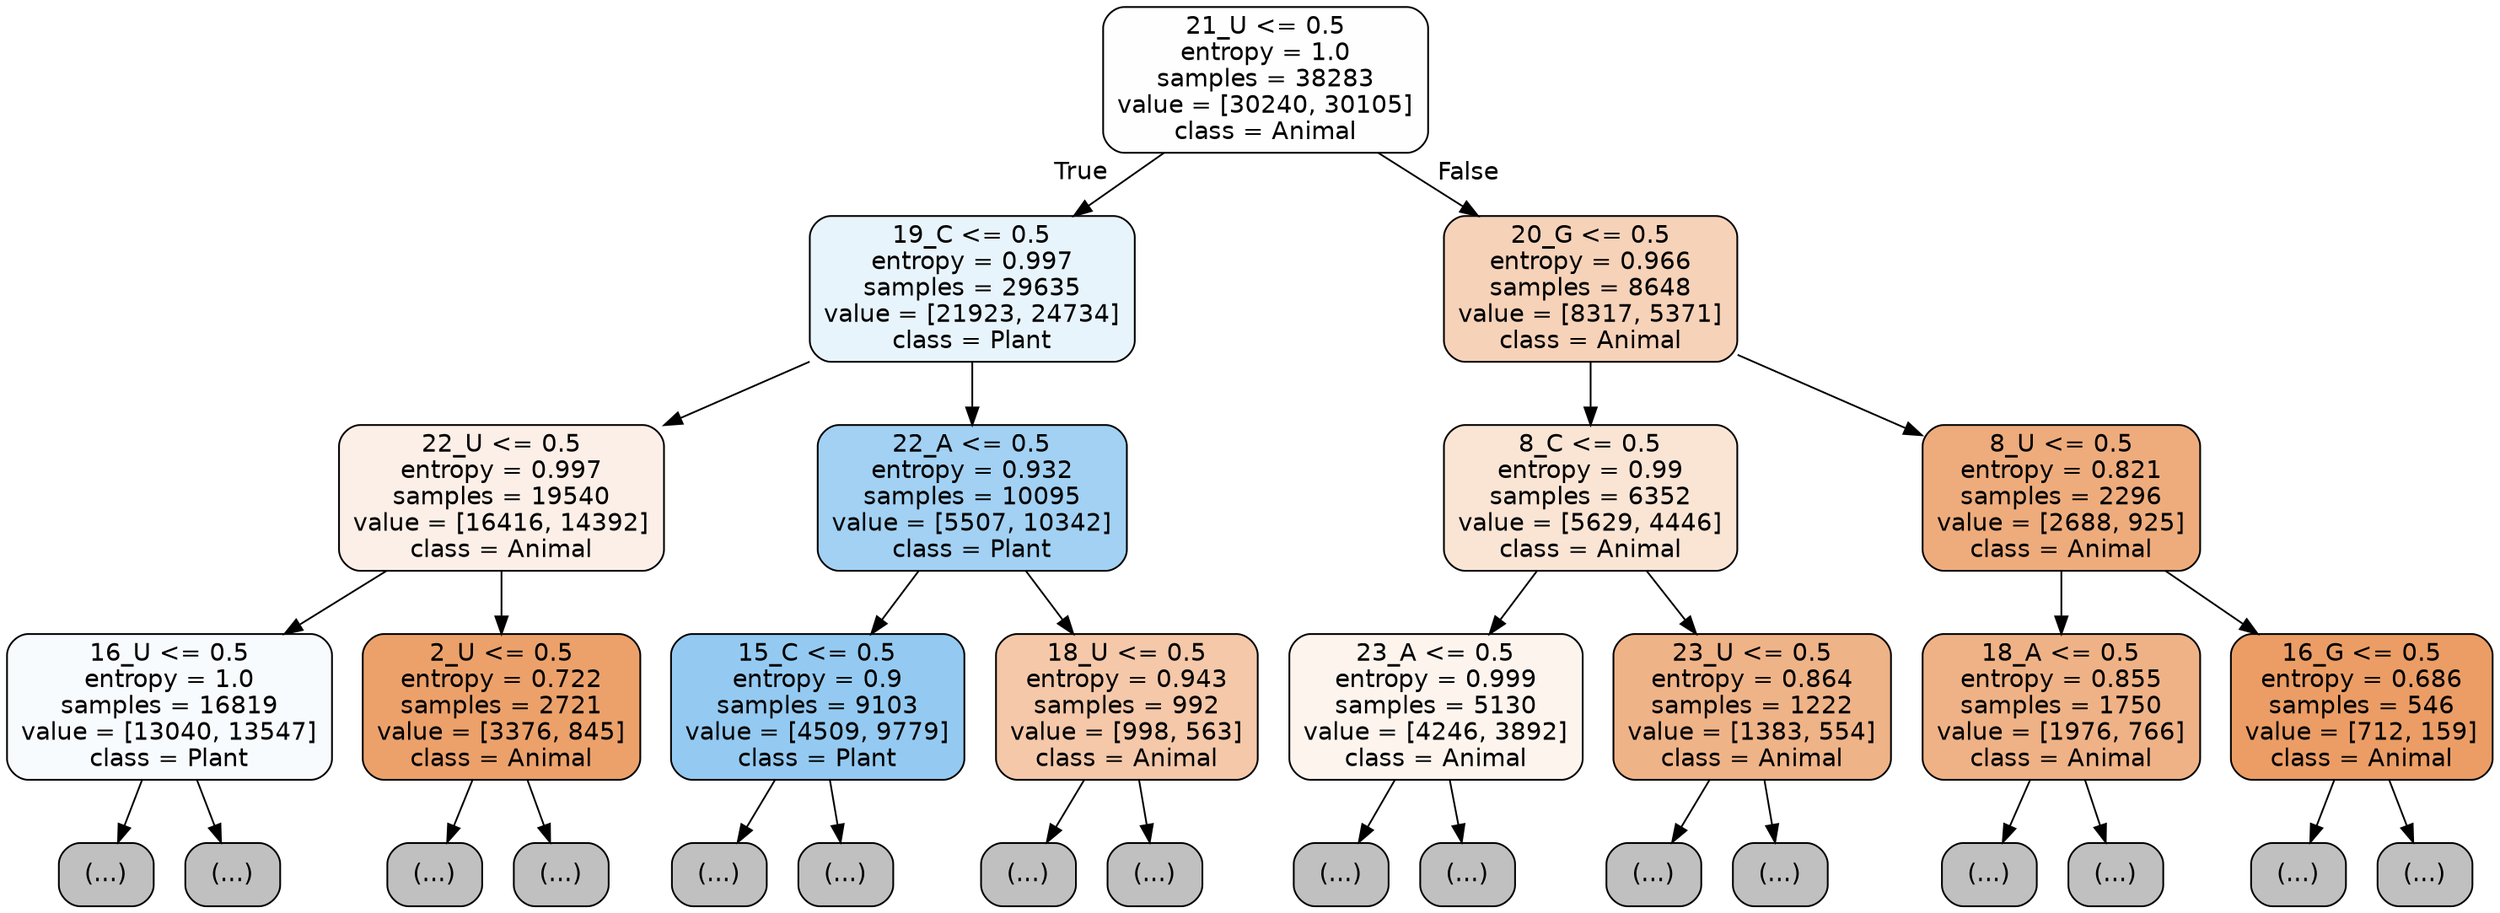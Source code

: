 digraph Tree {
node [shape=box, style="filled, rounded", color="black", fontname="helvetica"] ;
edge [fontname="helvetica"] ;
0 [label="21_U <= 0.5\nentropy = 1.0\nsamples = 38283\nvalue = [30240, 30105]\nclass = Animal", fillcolor="#fffefe"] ;
1 [label="19_C <= 0.5\nentropy = 0.997\nsamples = 29635\nvalue = [21923, 24734]\nclass = Plant", fillcolor="#e8f4fc"] ;
0 -> 1 [labeldistance=2.5, labelangle=45, headlabel="True"] ;
2 [label="22_U <= 0.5\nentropy = 0.997\nsamples = 19540\nvalue = [16416, 14392]\nclass = Animal", fillcolor="#fcefe7"] ;
1 -> 2 ;
3 [label="16_U <= 0.5\nentropy = 1.0\nsamples = 16819\nvalue = [13040, 13547]\nclass = Plant", fillcolor="#f8fbfe"] ;
2 -> 3 ;
4 [label="(...)", fillcolor="#C0C0C0"] ;
3 -> 4 ;
6619 [label="(...)", fillcolor="#C0C0C0"] ;
3 -> 6619 ;
8974 [label="2_U <= 0.5\nentropy = 0.722\nsamples = 2721\nvalue = [3376, 845]\nclass = Animal", fillcolor="#eca16b"] ;
2 -> 8974 ;
8975 [label="(...)", fillcolor="#C0C0C0"] ;
8974 -> 8975 ;
9780 [label="(...)", fillcolor="#C0C0C0"] ;
8974 -> 9780 ;
10085 [label="22_A <= 0.5\nentropy = 0.932\nsamples = 10095\nvalue = [5507, 10342]\nclass = Plant", fillcolor="#a2d1f3"] ;
1 -> 10085 ;
10086 [label="15_C <= 0.5\nentropy = 0.9\nsamples = 9103\nvalue = [4509, 9779]\nclass = Plant", fillcolor="#94caf1"] ;
10085 -> 10086 ;
10087 [label="(...)", fillcolor="#C0C0C0"] ;
10086 -> 10087 ;
12278 [label="(...)", fillcolor="#C0C0C0"] ;
10086 -> 12278 ;
12899 [label="18_U <= 0.5\nentropy = 0.943\nsamples = 992\nvalue = [998, 563]\nclass = Animal", fillcolor="#f4c8a9"] ;
10085 -> 12899 ;
12900 [label="(...)", fillcolor="#C0C0C0"] ;
12899 -> 12900 ;
13147 [label="(...)", fillcolor="#C0C0C0"] ;
12899 -> 13147 ;
13270 [label="20_G <= 0.5\nentropy = 0.966\nsamples = 8648\nvalue = [8317, 5371]\nclass = Animal", fillcolor="#f6d2b9"] ;
0 -> 13270 [labeldistance=2.5, labelangle=-45, headlabel="False"] ;
13271 [label="8_C <= 0.5\nentropy = 0.99\nsamples = 6352\nvalue = [5629, 4446]\nclass = Animal", fillcolor="#fae5d5"] ;
13270 -> 13271 ;
13272 [label="23_A <= 0.5\nentropy = 0.999\nsamples = 5130\nvalue = [4246, 3892]\nclass = Animal", fillcolor="#fdf4ee"] ;
13271 -> 13272 ;
13273 [label="(...)", fillcolor="#C0C0C0"] ;
13272 -> 13273 ;
15428 [label="(...)", fillcolor="#C0C0C0"] ;
13272 -> 15428 ;
15559 [label="23_U <= 0.5\nentropy = 0.864\nsamples = 1222\nvalue = [1383, 554]\nclass = Animal", fillcolor="#efb388"] ;
13271 -> 15559 ;
15560 [label="(...)", fillcolor="#C0C0C0"] ;
15559 -> 15560 ;
16075 [label="(...)", fillcolor="#C0C0C0"] ;
15559 -> 16075 ;
16116 [label="8_U <= 0.5\nentropy = 0.821\nsamples = 2296\nvalue = [2688, 925]\nclass = Animal", fillcolor="#eeac7d"] ;
13270 -> 16116 ;
16117 [label="18_A <= 0.5\nentropy = 0.855\nsamples = 1750\nvalue = [1976, 766]\nclass = Animal", fillcolor="#efb286"] ;
16116 -> 16117 ;
16118 [label="(...)", fillcolor="#C0C0C0"] ;
16117 -> 16118 ;
16647 [label="(...)", fillcolor="#C0C0C0"] ;
16117 -> 16647 ;
16796 [label="16_G <= 0.5\nentropy = 0.686\nsamples = 546\nvalue = [712, 159]\nclass = Animal", fillcolor="#eb9d65"] ;
16116 -> 16796 ;
16797 [label="(...)", fillcolor="#C0C0C0"] ;
16796 -> 16797 ;
16942 [label="(...)", fillcolor="#C0C0C0"] ;
16796 -> 16942 ;
}